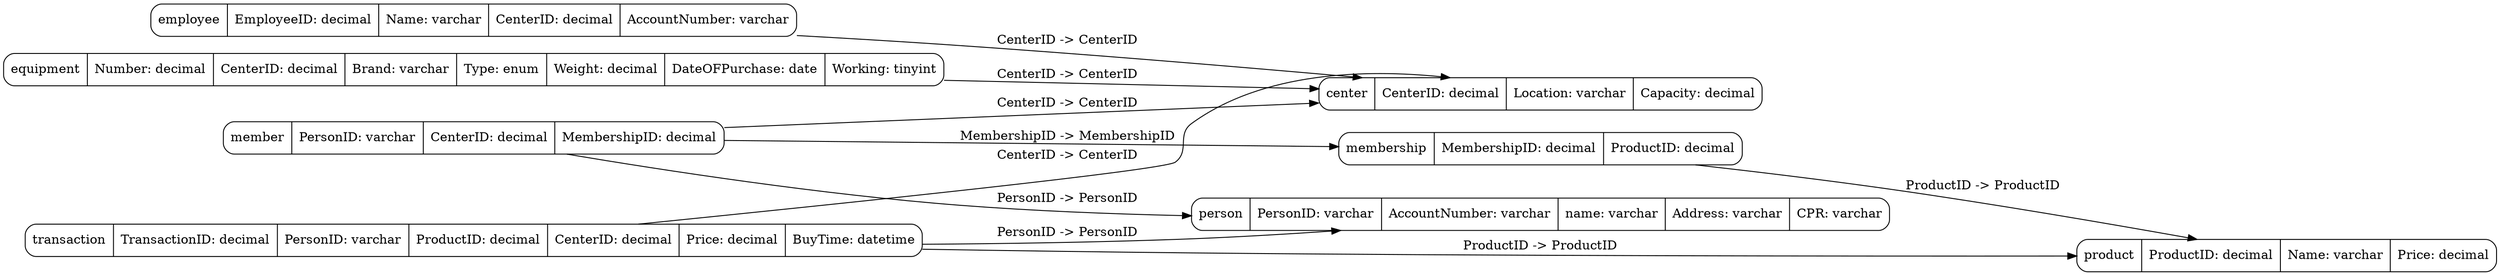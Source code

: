 digraph ERD {
  rankdir=LR;
  node [shape=box];
  center [label="{ center | CenterID: decimal | Location: varchar | Capacity: decimal }" shape=Mrecord];
  center [label="{ center | CenterID: decimal | Location: varchar | Capacity: decimal }" shape=Mrecord];
  center [label="{ center | CenterID: decimal | Location: varchar | Capacity: decimal }" shape=Mrecord];
  employee [label="{ employee | EmployeeID: decimal | Name: varchar | CenterID: decimal | AccountNumber: varchar }" shape=Mrecord];
  employee [label="{ employee | EmployeeID: decimal | Name: varchar | CenterID: decimal | AccountNumber: varchar }" shape=Mrecord];
  employee [label="{ employee | EmployeeID: decimal | Name: varchar | CenterID: decimal | AccountNumber: varchar }" shape=Mrecord];
  employee [label="{ employee | EmployeeID: decimal | Name: varchar | CenterID: decimal | AccountNumber: varchar }" shape=Mrecord];
  equipment [label="{ equipment | Number: decimal | CenterID: decimal | Brand: varchar | Type: enum | Weight: decimal | DateOFPurchase: date | Working: tinyint }" shape=Mrecord];
  equipment [label="{ equipment | Number: decimal | CenterID: decimal | Brand: varchar | Type: enum | Weight: decimal | DateOFPurchase: date | Working: tinyint }" shape=Mrecord];
  equipment [label="{ equipment | Number: decimal | CenterID: decimal | Brand: varchar | Type: enum | Weight: decimal | DateOFPurchase: date | Working: tinyint }" shape=Mrecord];
  equipment [label="{ equipment | Number: decimal | CenterID: decimal | Brand: varchar | Type: enum | Weight: decimal | DateOFPurchase: date | Working: tinyint }" shape=Mrecord];
  equipment [label="{ equipment | Number: decimal | CenterID: decimal | Brand: varchar | Type: enum | Weight: decimal | DateOFPurchase: date | Working: tinyint }" shape=Mrecord];
  equipment [label="{ equipment | Number: decimal | CenterID: decimal | Brand: varchar | Type: enum | Weight: decimal | DateOFPurchase: date | Working: tinyint }" shape=Mrecord];
  equipment [label="{ equipment | Number: decimal | CenterID: decimal | Brand: varchar | Type: enum | Weight: decimal | DateOFPurchase: date | Working: tinyint }" shape=Mrecord];
  member [label="{ member | PersonID: varchar | CenterID: decimal | MembershipID: decimal }" shape=Mrecord];
  member [label="{ member | PersonID: varchar | CenterID: decimal | MembershipID: decimal }" shape=Mrecord];
  member [label="{ member | PersonID: varchar | CenterID: decimal | MembershipID: decimal }" shape=Mrecord];
  membership [label="{ membership | MembershipID: decimal | ProductID: decimal }" shape=Mrecord];
  membership [label="{ membership | MembershipID: decimal | ProductID: decimal }" shape=Mrecord];
  person [label="{ person | PersonID: varchar | AccountNumber: varchar | name: varchar | Address: varchar | CPR: varchar }" shape=Mrecord];
  person [label="{ person | PersonID: varchar | AccountNumber: varchar | name: varchar | Address: varchar | CPR: varchar }" shape=Mrecord];
  person [label="{ person | PersonID: varchar | AccountNumber: varchar | name: varchar | Address: varchar | CPR: varchar }" shape=Mrecord];
  person [label="{ person | PersonID: varchar | AccountNumber: varchar | name: varchar | Address: varchar | CPR: varchar }" shape=Mrecord];
  person [label="{ person | PersonID: varchar | AccountNumber: varchar | name: varchar | Address: varchar | CPR: varchar }" shape=Mrecord];
  product [label="{ product | ProductID: decimal | Name: varchar | Price: decimal }" shape=Mrecord];
  product [label="{ product | ProductID: decimal | Name: varchar | Price: decimal }" shape=Mrecord];
  product [label="{ product | ProductID: decimal | Name: varchar | Price: decimal }" shape=Mrecord];
  transaction [label="{ transaction | TransactionID: decimal | PersonID: varchar | ProductID: decimal | CenterID: decimal | Price: decimal | BuyTime: datetime }" shape=Mrecord];
  transaction [label="{ transaction | TransactionID: decimal | PersonID: varchar | ProductID: decimal | CenterID: decimal | Price: decimal | BuyTime: datetime }" shape=Mrecord];
  transaction [label="{ transaction | TransactionID: decimal | PersonID: varchar | ProductID: decimal | CenterID: decimal | Price: decimal | BuyTime: datetime }" shape=Mrecord];
  transaction [label="{ transaction | TransactionID: decimal | PersonID: varchar | ProductID: decimal | CenterID: decimal | Price: decimal | BuyTime: datetime }" shape=Mrecord];
  transaction [label="{ transaction | TransactionID: decimal | PersonID: varchar | ProductID: decimal | CenterID: decimal | Price: decimal | BuyTime: datetime }" shape=Mrecord];
  transaction [label="{ transaction | TransactionID: decimal | PersonID: varchar | ProductID: decimal | CenterID: decimal | Price: decimal | BuyTime: datetime }" shape=Mrecord];
  employee -> center [label="CenterID -> CenterID"];
  equipment -> center [label="CenterID -> CenterID"];
  member -> center [label="CenterID -> CenterID"];
  member -> membership [label="MembershipID -> MembershipID"];
  member -> person [label="PersonID -> PersonID"];
  membership -> product [label="ProductID -> ProductID"];
  transaction -> person [label="PersonID -> PersonID"];
  transaction -> product [label="ProductID -> ProductID"];
  transaction -> center [label="CenterID -> CenterID"];
}